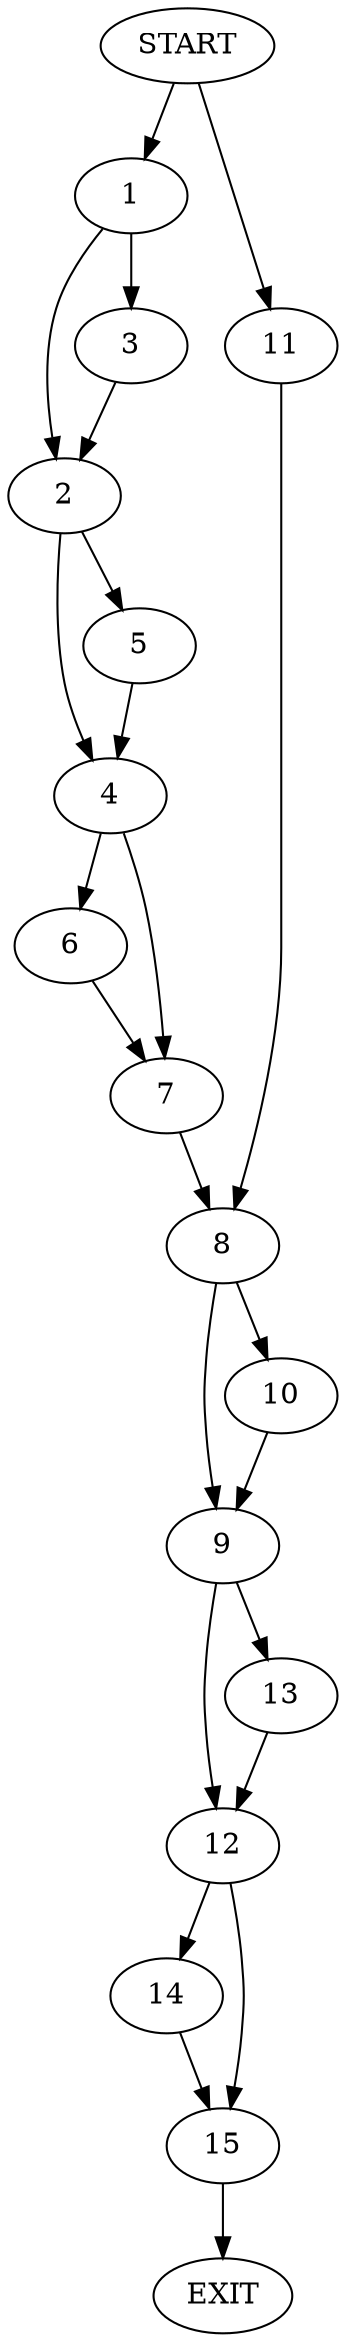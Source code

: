digraph {
0 [label="START"]
16 [label="EXIT"]
0 -> 1
1 -> 2
1 -> 3
3 -> 2
2 -> 4
2 -> 5
4 -> 6
4 -> 7
5 -> 4
6 -> 7
7 -> 8
8 -> 9
8 -> 10
0 -> 11
11 -> 8
9 -> 12
9 -> 13
10 -> 9
12 -> 14
12 -> 15
13 -> 12
15 -> 16
14 -> 15
}
